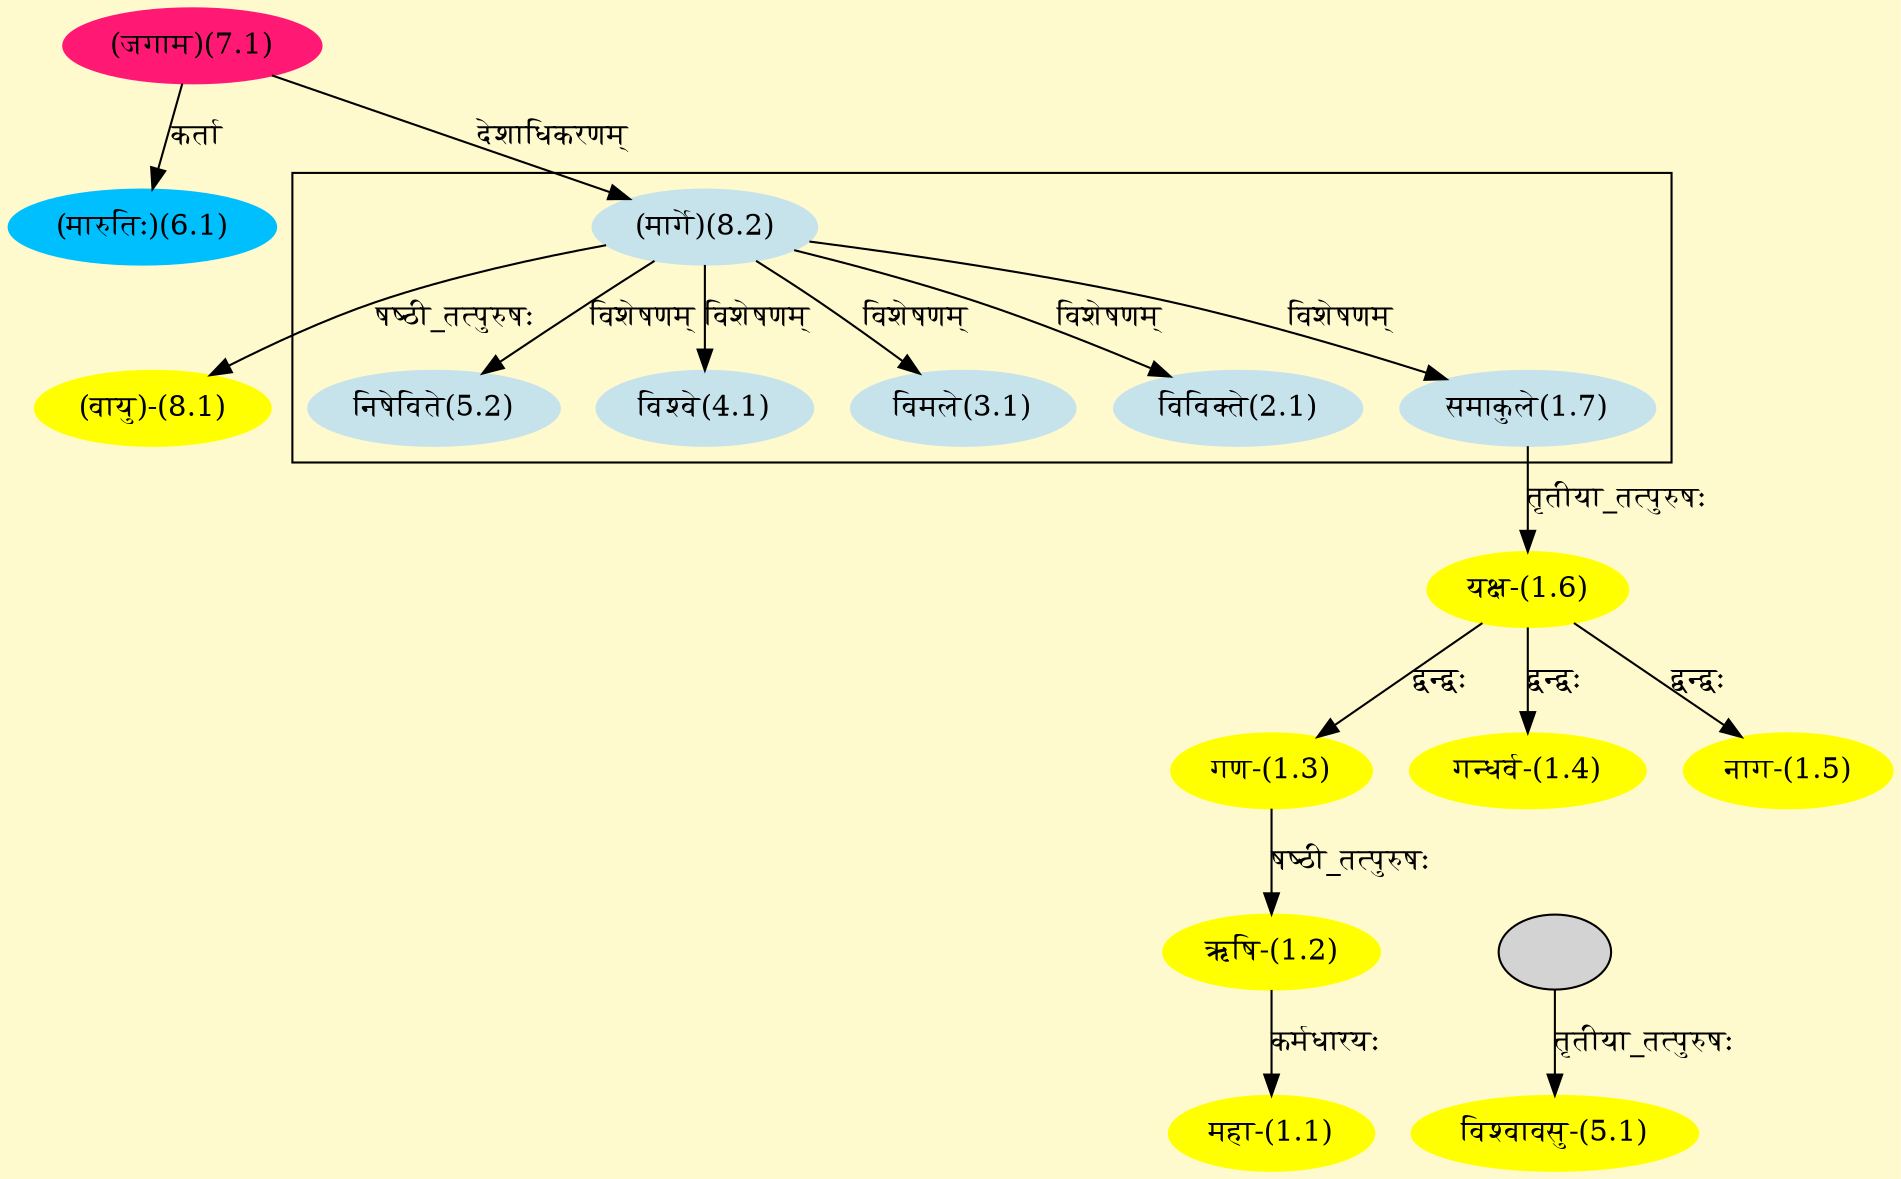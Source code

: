 digraph G{
rankdir=BT;
 compound=true;
 bgcolor="lemonchiffon1";

subgraph cluster_1{
Node1_7 [style=filled, color="#C6E2EB" label = "समाकुले(1.7)"]
Node8_2 [style=filled, color="#C6E2EB" label = "(मार्गे)(8.2)"]
Node2_1 [style=filled, color="#C6E2EB" label = "विविक्ते(2.1)"]
Node3_1 [style=filled, color="#C6E2EB" label = "विमले(3.1)"]
Node4_1 [style=filled, color="#C6E2EB" label = "विश्वे(4.1)"]
Node5_2 [style=filled, color="#C6E2EB" label = "निषेविते(5.2)"]

}
Node1_1 [style=filled, color="#FFFF00" label = "महा-(1.1)"]
Node1_2 [style=filled, color="#FFFF00" label = "ऋषि-(1.2)"]
Node1_3 [style=filled, color="#FFFF00" label = "गण-(1.3)"]
Node1_6 [style=filled, color="#FFFF00" label = "यक्ष-(1.6)"]
Node1_4 [style=filled, color="#FFFF00" label = "गन्धर्व-(1.4)"]
Node1_5 [style=filled, color="#FFFF00" label = "नाग-(1.5)"]
Node1_7 [style=filled, color="#C6E2EB" label = "समाकुले(1.7)"]
Node5_1 [style=filled, color="#FFFF00" label = "विश्वावसु-(5.1)"]
Node5_3 [style=filled, color="" label = ""]
Node6_1 [style=filled, color="#00BFFF" label = "(मारुतिः)(6.1)"]
Node7_1 [style=filled, color="#FF1975" label = "(जगाम)(7.1)"]
Node [style=filled, color="" label = "()"]
Node8_1 [style=filled, color="#FFFF00" label = "(वायु)-(8.1)"]
Node8_2 [style=filled, color="#C6E2EB" label = "(मार्गे)(8.2)"]
/* Start of Relations section */

Node1_1 -> Node1_2 [  label="कर्मधारयः"  dir="back" ]
Node1_2 -> Node1_3 [  label="षष्ठी_तत्पुरुषः"  dir="back" ]
Node1_3 -> Node1_6 [  label="द्वन्द्वः"  dir="back" ]
Node1_4 -> Node1_6 [  label="द्वन्द्वः"  dir="back" ]
Node1_5 -> Node1_6 [  label="द्वन्द्वः"  dir="back" ]
Node1_6 -> Node1_7 [  label="तृतीया_तत्पुरुषः"  dir="back" ]
Node1_7 -> Node8_2 [  label="विशेषणम्"  dir="back" ]
Node2_1 -> Node8_2 [  label="विशेषणम्"  dir="back" ]
Node3_1 -> Node8_2 [  label="विशेषणम्"  dir="back" ]
Node4_1 -> Node8_2 [  label="विशेषणम्"  dir="back" ]
Node5_1 -> Node5_3 [  label="तृतीया_तत्पुरुषः"  dir="back" ]
Node5_2 -> Node8_2 [  label="विशेषणम्"  dir="back" ]
Node6_1 -> Node7_1 [  label="कर्ता"  dir="back" ]
Node8_1 -> Node8_2 [  label="षष्ठी_तत्पुरुषः"  dir="back" ]
Node8_2 -> Node7_1 [  label="देशाधिकरणम्"  dir="back" ]
}
